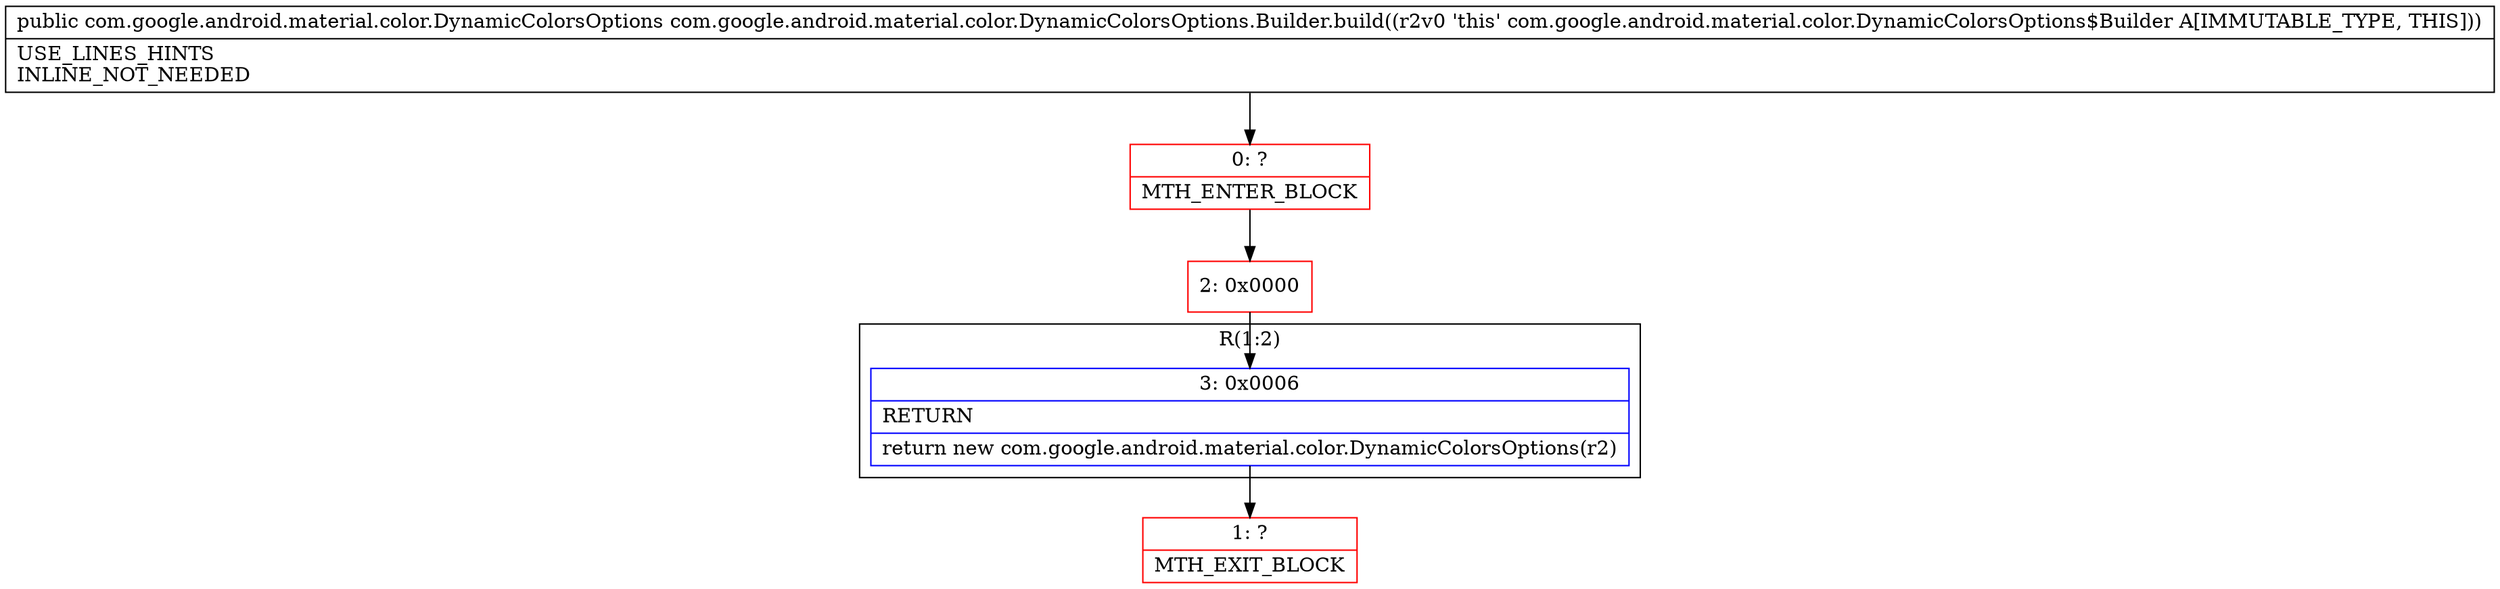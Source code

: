 digraph "CFG forcom.google.android.material.color.DynamicColorsOptions.Builder.build()Lcom\/google\/android\/material\/color\/DynamicColorsOptions;" {
subgraph cluster_Region_2020761841 {
label = "R(1:2)";
node [shape=record,color=blue];
Node_3 [shape=record,label="{3\:\ 0x0006|RETURN\l|return new com.google.android.material.color.DynamicColorsOptions(r2)\l}"];
}
Node_0 [shape=record,color=red,label="{0\:\ ?|MTH_ENTER_BLOCK\l}"];
Node_2 [shape=record,color=red,label="{2\:\ 0x0000}"];
Node_1 [shape=record,color=red,label="{1\:\ ?|MTH_EXIT_BLOCK\l}"];
MethodNode[shape=record,label="{public com.google.android.material.color.DynamicColorsOptions com.google.android.material.color.DynamicColorsOptions.Builder.build((r2v0 'this' com.google.android.material.color.DynamicColorsOptions$Builder A[IMMUTABLE_TYPE, THIS]))  | USE_LINES_HINTS\lINLINE_NOT_NEEDED\l}"];
MethodNode -> Node_0;Node_3 -> Node_1;
Node_0 -> Node_2;
Node_2 -> Node_3;
}

